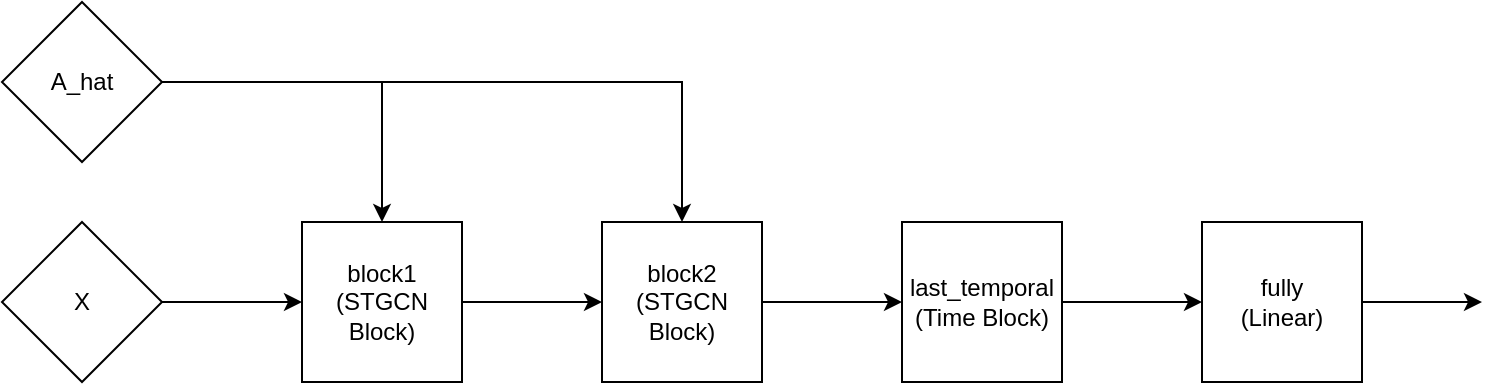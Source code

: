 <mxfile version="16.5.1" type="device"><diagram id="RAI8IEDd06PYl2WaEJgi" name="Page-1"><mxGraphModel dx="2249" dy="905" grid="1" gridSize="10" guides="1" tooltips="1" connect="1" arrows="1" fold="1" page="1" pageScale="1" pageWidth="827" pageHeight="1169" math="0" shadow="0"><root><mxCell id="0"/><mxCell id="1" parent="0"/><mxCell id="ToFoIwjroUBViqs49by0-13" style="edgeStyle=orthogonalEdgeStyle;rounded=0;orthogonalLoop=1;jettySize=auto;html=1;exitX=1;exitY=0.5;exitDx=0;exitDy=0;entryX=0;entryY=0.5;entryDx=0;entryDy=0;" edge="1" parent="1" source="ToFoIwjroUBViqs49by0-1" target="ToFoIwjroUBViqs49by0-3"><mxGeometry relative="1" as="geometry"/></mxCell><mxCell id="ToFoIwjroUBViqs49by0-1" value="block1&lt;br&gt;(STGCN Block)" style="whiteSpace=wrap;html=1;aspect=fixed;" vertex="1" parent="1"><mxGeometry x="120" y="330" width="80" height="80" as="geometry"/></mxCell><mxCell id="ToFoIwjroUBViqs49by0-15" style="edgeStyle=orthogonalEdgeStyle;rounded=0;orthogonalLoop=1;jettySize=auto;html=1;exitX=1;exitY=0.5;exitDx=0;exitDy=0;entryX=0;entryY=0.5;entryDx=0;entryDy=0;" edge="1" parent="1" source="ToFoIwjroUBViqs49by0-2" target="ToFoIwjroUBViqs49by0-4"><mxGeometry relative="1" as="geometry"/></mxCell><mxCell id="ToFoIwjroUBViqs49by0-2" value="last_temporal&lt;br&gt;(Time Block)" style="whiteSpace=wrap;html=1;aspect=fixed;" vertex="1" parent="1"><mxGeometry x="420" y="330" width="80" height="80" as="geometry"/></mxCell><mxCell id="ToFoIwjroUBViqs49by0-14" style="edgeStyle=orthogonalEdgeStyle;rounded=0;orthogonalLoop=1;jettySize=auto;html=1;exitX=1;exitY=0.5;exitDx=0;exitDy=0;entryX=0;entryY=0.5;entryDx=0;entryDy=0;" edge="1" parent="1" source="ToFoIwjroUBViqs49by0-3" target="ToFoIwjroUBViqs49by0-2"><mxGeometry relative="1" as="geometry"/></mxCell><mxCell id="ToFoIwjroUBViqs49by0-3" value="block2&lt;br&gt;(STGCN Block)" style="whiteSpace=wrap;html=1;aspect=fixed;" vertex="1" parent="1"><mxGeometry x="270" y="330" width="80" height="80" as="geometry"/></mxCell><mxCell id="ToFoIwjroUBViqs49by0-16" style="edgeStyle=orthogonalEdgeStyle;rounded=0;orthogonalLoop=1;jettySize=auto;html=1;exitX=1;exitY=0.5;exitDx=0;exitDy=0;" edge="1" parent="1" source="ToFoIwjroUBViqs49by0-4"><mxGeometry relative="1" as="geometry"><mxPoint x="710" y="370" as="targetPoint"/></mxGeometry></mxCell><mxCell id="ToFoIwjroUBViqs49by0-4" value="fully&lt;br&gt;(Linear)" style="whiteSpace=wrap;html=1;aspect=fixed;" vertex="1" parent="1"><mxGeometry x="570" y="330" width="80" height="80" as="geometry"/></mxCell><mxCell id="ToFoIwjroUBViqs49by0-9" style="edgeStyle=orthogonalEdgeStyle;rounded=0;orthogonalLoop=1;jettySize=auto;html=1;exitX=1;exitY=0.5;exitDx=0;exitDy=0;entryX=0.5;entryY=0;entryDx=0;entryDy=0;" edge="1" parent="1" source="ToFoIwjroUBViqs49by0-8" target="ToFoIwjroUBViqs49by0-1"><mxGeometry relative="1" as="geometry"/></mxCell><mxCell id="ToFoIwjroUBViqs49by0-10" style="edgeStyle=orthogonalEdgeStyle;rounded=0;orthogonalLoop=1;jettySize=auto;html=1;exitX=1;exitY=0.5;exitDx=0;exitDy=0;entryX=0.5;entryY=0;entryDx=0;entryDy=0;" edge="1" parent="1" source="ToFoIwjroUBViqs49by0-8" target="ToFoIwjroUBViqs49by0-3"><mxGeometry relative="1" as="geometry"/></mxCell><mxCell id="ToFoIwjroUBViqs49by0-8" value="A_hat" style="rhombus;whiteSpace=wrap;html=1;" vertex="1" parent="1"><mxGeometry x="-30" y="220" width="80" height="80" as="geometry"/></mxCell><mxCell id="ToFoIwjroUBViqs49by0-12" style="edgeStyle=orthogonalEdgeStyle;rounded=0;orthogonalLoop=1;jettySize=auto;html=1;exitX=1;exitY=0.5;exitDx=0;exitDy=0;entryX=0;entryY=0.5;entryDx=0;entryDy=0;" edge="1" parent="1" source="ToFoIwjroUBViqs49by0-11" target="ToFoIwjroUBViqs49by0-1"><mxGeometry relative="1" as="geometry"/></mxCell><mxCell id="ToFoIwjroUBViqs49by0-11" value="X" style="rhombus;whiteSpace=wrap;html=1;" vertex="1" parent="1"><mxGeometry x="-30" y="330" width="80" height="80" as="geometry"/></mxCell></root></mxGraphModel></diagram></mxfile>